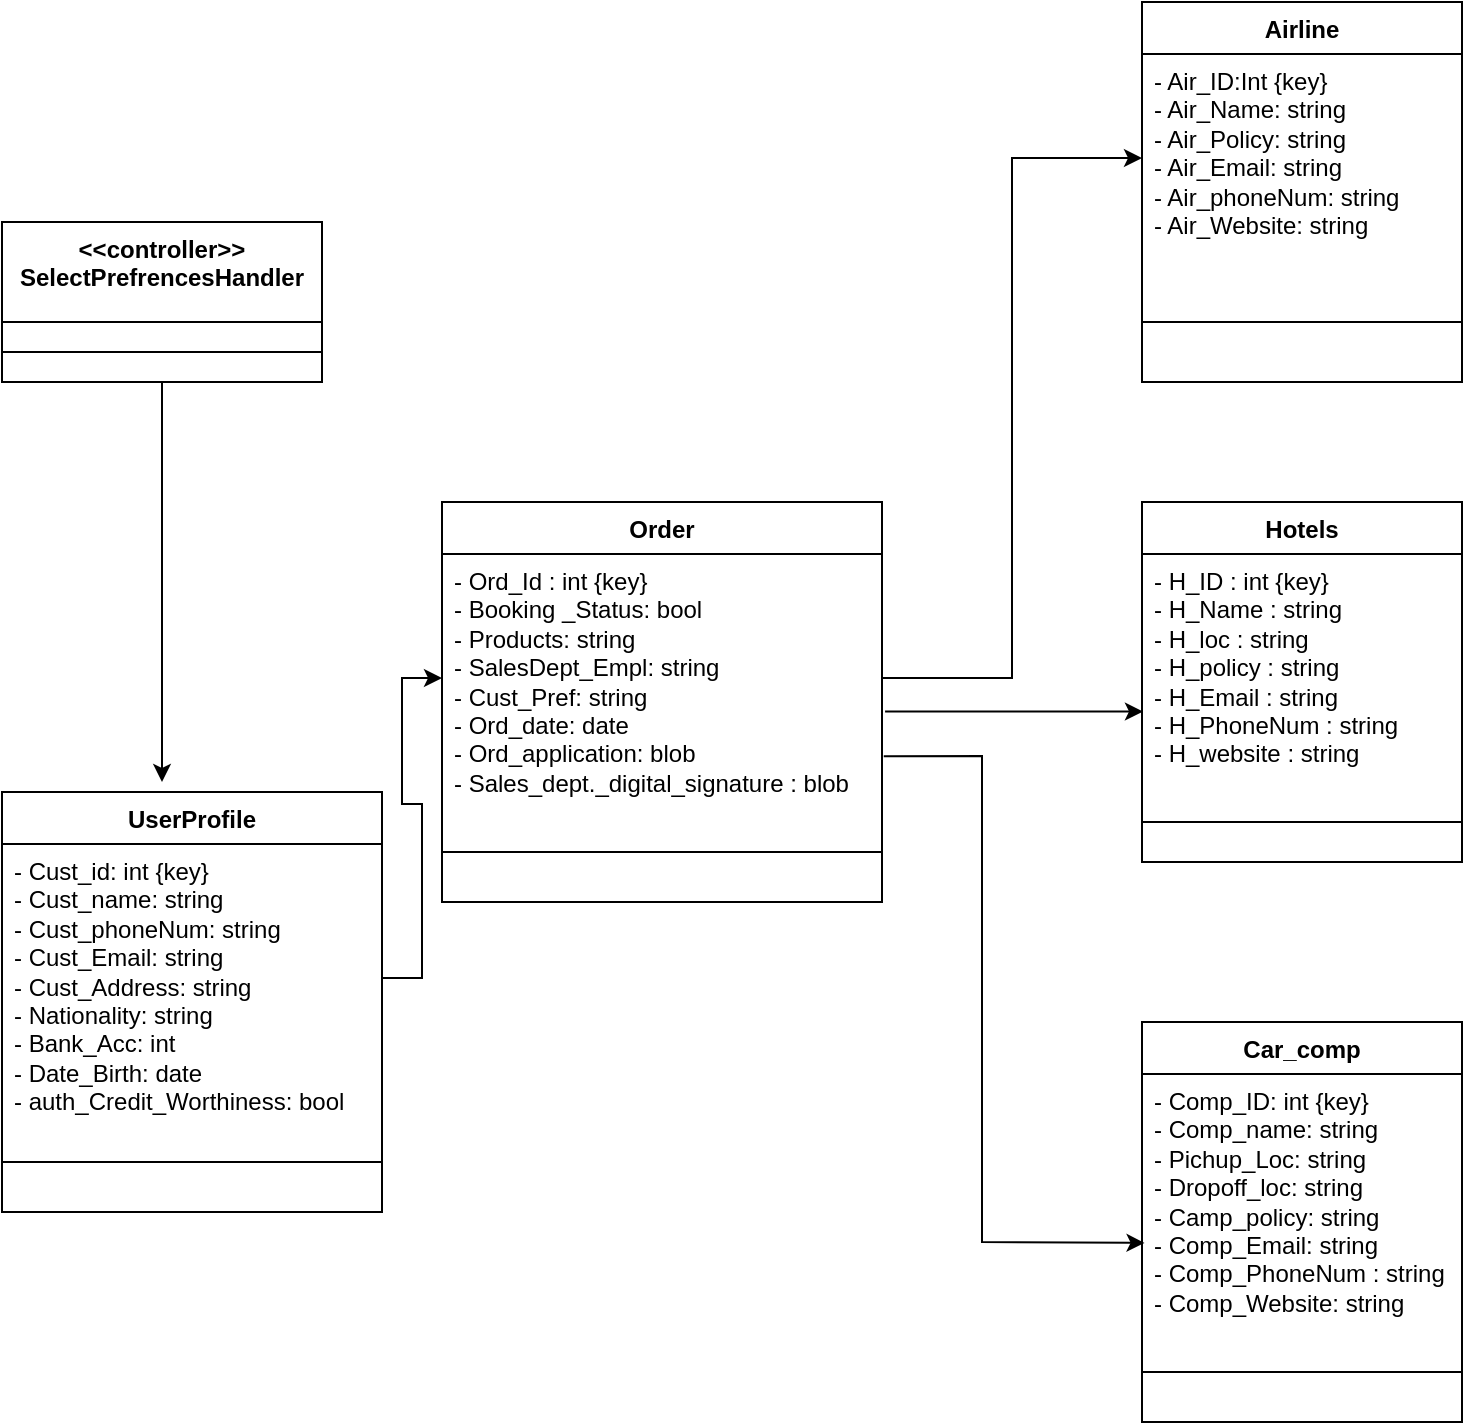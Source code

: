 <mxfile version="25.0.3">
  <diagram id="C5RBs43oDa-KdzZeNtuy" name="Page-1">
    <mxGraphModel dx="1290" dy="522" grid="1" gridSize="10" guides="1" tooltips="1" connect="1" arrows="1" fold="1" page="1" pageScale="1" pageWidth="827" pageHeight="1169" math="0" shadow="0">
      <root>
        <mxCell id="WIyWlLk6GJQsqaUBKTNV-0" />
        <mxCell id="WIyWlLk6GJQsqaUBKTNV-1" parent="WIyWlLk6GJQsqaUBKTNV-0" />
        <mxCell id="YtlHLcUOZUOOVo9SVOrg-0" value="Airline" style="swimlane;fontStyle=1;align=center;verticalAlign=top;childLayout=stackLayout;horizontal=1;startSize=26;horizontalStack=0;resizeParent=1;resizeParentMax=0;resizeLast=0;collapsible=1;marginBottom=0;whiteSpace=wrap;html=1;" vertex="1" parent="WIyWlLk6GJQsqaUBKTNV-1">
          <mxGeometry x="600" y="220" width="160" height="190" as="geometry" />
        </mxCell>
        <mxCell id="YtlHLcUOZUOOVo9SVOrg-1" value="&lt;span style=&quot;text-wrap-mode: nowrap;&quot;&gt;- Air_ID:Int {key}&lt;/span&gt;&lt;div style=&quot;text-wrap-mode: nowrap;&quot;&gt;- Air_Name: string&lt;/div&gt;&lt;div style=&quot;text-wrap-mode: nowrap;&quot;&gt;- Air_Policy: string&lt;/div&gt;&lt;div style=&quot;text-wrap-mode: nowrap;&quot;&gt;- Air_Email: string&lt;/div&gt;&lt;div style=&quot;text-wrap-mode: nowrap;&quot;&gt;- Air_phoneNum: string&lt;/div&gt;&lt;div style=&quot;text-wrap-mode: nowrap;&quot;&gt;- Air_Website: string&lt;/div&gt;" style="text;strokeColor=none;fillColor=none;align=left;verticalAlign=top;spacingLeft=4;spacingRight=4;overflow=hidden;rotatable=0;points=[[0,0.5],[1,0.5]];portConstraint=eastwest;whiteSpace=wrap;html=1;" vertex="1" parent="YtlHLcUOZUOOVo9SVOrg-0">
          <mxGeometry y="26" width="160" height="104" as="geometry" />
        </mxCell>
        <mxCell id="YtlHLcUOZUOOVo9SVOrg-2" value="" style="line;strokeWidth=1;fillColor=none;align=left;verticalAlign=middle;spacingTop=-1;spacingLeft=3;spacingRight=3;rotatable=0;labelPosition=right;points=[];portConstraint=eastwest;strokeColor=inherit;" vertex="1" parent="YtlHLcUOZUOOVo9SVOrg-0">
          <mxGeometry y="130" width="160" height="60" as="geometry" />
        </mxCell>
        <mxCell id="YtlHLcUOZUOOVo9SVOrg-3" value="Hotels" style="swimlane;fontStyle=1;align=center;verticalAlign=top;childLayout=stackLayout;horizontal=1;startSize=26;horizontalStack=0;resizeParent=1;resizeParentMax=0;resizeLast=0;collapsible=1;marginBottom=0;whiteSpace=wrap;html=1;" vertex="1" parent="WIyWlLk6GJQsqaUBKTNV-1">
          <mxGeometry x="600" y="470" width="160" height="180" as="geometry" />
        </mxCell>
        <mxCell id="YtlHLcUOZUOOVo9SVOrg-4" value="&lt;div style=&quot;text-wrap-mode: nowrap;&quot;&gt;- H_ID : int {key}&lt;/div&gt;&lt;div style=&quot;text-wrap-mode: nowrap;&quot;&gt;- H_Name : string&lt;/div&gt;&lt;div style=&quot;text-wrap-mode: nowrap;&quot;&gt;- H_loc : string&lt;/div&gt;&lt;div style=&quot;text-wrap-mode: nowrap;&quot;&gt;- H_policy : string&lt;/div&gt;&lt;div style=&quot;text-wrap-mode: nowrap;&quot;&gt;- H_Email : string&lt;/div&gt;&lt;div style=&quot;text-wrap-mode: nowrap;&quot;&gt;- H_PhoneNum : string&lt;/div&gt;&lt;div style=&quot;text-wrap-mode: nowrap;&quot;&gt;- H_website : string&lt;/div&gt;" style="text;strokeColor=none;fillColor=none;align=left;verticalAlign=top;spacingLeft=4;spacingRight=4;overflow=hidden;rotatable=0;points=[[0,0.5],[1,0.5]];portConstraint=eastwest;whiteSpace=wrap;html=1;" vertex="1" parent="YtlHLcUOZUOOVo9SVOrg-3">
          <mxGeometry y="26" width="160" height="114" as="geometry" />
        </mxCell>
        <mxCell id="YtlHLcUOZUOOVo9SVOrg-5" value="" style="line;strokeWidth=1;fillColor=none;align=left;verticalAlign=middle;spacingTop=-1;spacingLeft=3;spacingRight=3;rotatable=0;labelPosition=right;points=[];portConstraint=eastwest;strokeColor=inherit;" vertex="1" parent="YtlHLcUOZUOOVo9SVOrg-3">
          <mxGeometry y="140" width="160" height="40" as="geometry" />
        </mxCell>
        <mxCell id="YtlHLcUOZUOOVo9SVOrg-6" value="Car_comp&lt;div&gt;&lt;br&gt;&lt;/div&gt;" style="swimlane;fontStyle=1;align=center;verticalAlign=top;childLayout=stackLayout;horizontal=1;startSize=26;horizontalStack=0;resizeParent=1;resizeParentMax=0;resizeLast=0;collapsible=1;marginBottom=0;whiteSpace=wrap;html=1;" vertex="1" parent="WIyWlLk6GJQsqaUBKTNV-1">
          <mxGeometry x="600" y="730" width="160" height="200" as="geometry" />
        </mxCell>
        <mxCell id="YtlHLcUOZUOOVo9SVOrg-7" value="&lt;span style=&quot;background-color: initial;&quot;&gt;-&amp;nbsp;&lt;/span&gt;&lt;span style=&quot;background-color: initial; text-wrap-mode: nowrap;&quot;&gt;Comp_ID: int {key}&lt;/span&gt;&lt;div&gt;&lt;div style=&quot;text-wrap-mode: nowrap;&quot;&gt;- Comp_name: string&lt;/div&gt;&lt;div style=&quot;text-wrap-mode: nowrap;&quot;&gt;- Pichup_Loc: string&lt;/div&gt;&lt;div style=&quot;text-wrap-mode: nowrap;&quot;&gt;- Dropoff_loc: string&lt;/div&gt;&lt;div style=&quot;text-wrap-mode: nowrap;&quot;&gt;- Camp_policy: string&lt;/div&gt;&lt;div style=&quot;text-wrap-mode: nowrap;&quot;&gt;- Comp_Email: string&lt;/div&gt;&lt;div style=&quot;text-wrap-mode: nowrap;&quot;&gt;- Comp_PhoneNum : string&lt;/div&gt;&lt;div style=&quot;text-wrap-mode: nowrap;&quot;&gt;- Comp_Website: string&lt;/div&gt;&lt;/div&gt;&lt;div&gt;&lt;br&gt;&lt;/div&gt;" style="text;strokeColor=none;fillColor=none;align=left;verticalAlign=top;spacingLeft=4;spacingRight=4;overflow=hidden;rotatable=0;points=[[0,0.5],[1,0.5]];portConstraint=eastwest;whiteSpace=wrap;html=1;" vertex="1" parent="YtlHLcUOZUOOVo9SVOrg-6">
          <mxGeometry y="26" width="160" height="124" as="geometry" />
        </mxCell>
        <mxCell id="YtlHLcUOZUOOVo9SVOrg-8" value="" style="line;strokeWidth=1;fillColor=none;align=left;verticalAlign=middle;spacingTop=-1;spacingLeft=3;spacingRight=3;rotatable=0;labelPosition=right;points=[];portConstraint=eastwest;strokeColor=inherit;" vertex="1" parent="YtlHLcUOZUOOVo9SVOrg-6">
          <mxGeometry y="150" width="160" height="50" as="geometry" />
        </mxCell>
        <mxCell id="YtlHLcUOZUOOVo9SVOrg-9" value="UserProfile" style="swimlane;fontStyle=1;align=center;verticalAlign=top;childLayout=stackLayout;horizontal=1;startSize=26;horizontalStack=0;resizeParent=1;resizeParentMax=0;resizeLast=0;collapsible=1;marginBottom=0;whiteSpace=wrap;html=1;" vertex="1" parent="WIyWlLk6GJQsqaUBKTNV-1">
          <mxGeometry x="30" y="615" width="190" height="210" as="geometry" />
        </mxCell>
        <mxCell id="YtlHLcUOZUOOVo9SVOrg-10" value="- Cust_id: int {key}&lt;div&gt;- Cust_name: string&lt;/div&gt;&lt;div&gt;- Cust_phoneNum: string&lt;/div&gt;&lt;div&gt;- Cust_Email: string&lt;/div&gt;&lt;div&gt;- Cust_Address: string&lt;/div&gt;&lt;div&gt;- Nationality: string&lt;/div&gt;&lt;div&gt;- Bank_Acc: int&lt;/div&gt;&lt;div&gt;- Date_Birth: date&lt;/div&gt;&lt;div&gt;- auth_Credit_Worthiness: bool&lt;/div&gt;&lt;div&gt;&lt;br style=&quot;text-align: center;&quot;&gt;&lt;/div&gt;" style="text;strokeColor=none;fillColor=none;align=left;verticalAlign=top;spacingLeft=4;spacingRight=4;overflow=hidden;rotatable=0;points=[[0,0.5],[1,0.5]];portConstraint=eastwest;whiteSpace=wrap;html=1;" vertex="1" parent="YtlHLcUOZUOOVo9SVOrg-9">
          <mxGeometry y="26" width="190" height="134" as="geometry" />
        </mxCell>
        <mxCell id="YtlHLcUOZUOOVo9SVOrg-11" value="" style="line;strokeWidth=1;fillColor=none;align=left;verticalAlign=middle;spacingTop=-1;spacingLeft=3;spacingRight=3;rotatable=0;labelPosition=right;points=[];portConstraint=eastwest;strokeColor=inherit;" vertex="1" parent="YtlHLcUOZUOOVo9SVOrg-9">
          <mxGeometry y="160" width="190" height="50" as="geometry" />
        </mxCell>
        <mxCell id="YtlHLcUOZUOOVo9SVOrg-12" value="Order" style="swimlane;fontStyle=1;align=center;verticalAlign=top;childLayout=stackLayout;horizontal=1;startSize=26;horizontalStack=0;resizeParent=1;resizeParentMax=0;resizeLast=0;collapsible=1;marginBottom=0;whiteSpace=wrap;html=1;" vertex="1" parent="WIyWlLk6GJQsqaUBKTNV-1">
          <mxGeometry x="250" y="470" width="220" height="200" as="geometry" />
        </mxCell>
        <mxCell id="YtlHLcUOZUOOVo9SVOrg-13" value="&lt;span style=&quot;text-wrap-mode: nowrap;&quot;&gt;- Ord_Id : int {key}&lt;/span&gt;&lt;div style=&quot;text-wrap-mode: nowrap;&quot;&gt;- Booking _Status: bool&lt;/div&gt;&lt;div style=&quot;text-wrap-mode: nowrap;&quot;&gt;- Products: string&lt;/div&gt;&lt;div style=&quot;text-wrap-mode: nowrap;&quot;&gt;- SalesDept_Empl: string&lt;/div&gt;&lt;div style=&quot;text-wrap-mode: nowrap;&quot;&gt;- Cust_Pref: string&lt;/div&gt;&lt;div style=&quot;text-wrap-mode: nowrap;&quot;&gt;- Ord_date: date&lt;/div&gt;&lt;div style=&quot;text-wrap-mode: nowrap;&quot;&gt;- Ord_application: blob&lt;/div&gt;&lt;div style=&quot;text-wrap-mode: nowrap;&quot;&gt;- Sales_dept._digital_signature : blob&lt;/div&gt;" style="text;strokeColor=none;fillColor=none;align=left;verticalAlign=top;spacingLeft=4;spacingRight=4;overflow=hidden;rotatable=0;points=[[0,0.5],[1,0.5]];portConstraint=eastwest;whiteSpace=wrap;html=1;" vertex="1" parent="YtlHLcUOZUOOVo9SVOrg-12">
          <mxGeometry y="26" width="220" height="124" as="geometry" />
        </mxCell>
        <mxCell id="YtlHLcUOZUOOVo9SVOrg-14" value="" style="line;strokeWidth=1;fillColor=none;align=left;verticalAlign=middle;spacingTop=-1;spacingLeft=3;spacingRight=3;rotatable=0;labelPosition=right;points=[];portConstraint=eastwest;strokeColor=inherit;" vertex="1" parent="YtlHLcUOZUOOVo9SVOrg-12">
          <mxGeometry y="150" width="220" height="50" as="geometry" />
        </mxCell>
        <mxCell id="YtlHLcUOZUOOVo9SVOrg-15" style="edgeStyle=orthogonalEdgeStyle;rounded=0;orthogonalLoop=1;jettySize=auto;html=1;entryX=0;entryY=0.5;entryDx=0;entryDy=0;" edge="1" parent="WIyWlLk6GJQsqaUBKTNV-1" source="YtlHLcUOZUOOVo9SVOrg-10" target="YtlHLcUOZUOOVo9SVOrg-13">
          <mxGeometry relative="1" as="geometry" />
        </mxCell>
        <mxCell id="YtlHLcUOZUOOVo9SVOrg-22" style="edgeStyle=orthogonalEdgeStyle;rounded=0;orthogonalLoop=1;jettySize=auto;html=1;" edge="1" parent="WIyWlLk6GJQsqaUBKTNV-1" source="YtlHLcUOZUOOVo9SVOrg-20">
          <mxGeometry relative="1" as="geometry">
            <mxPoint x="110" y="610" as="targetPoint" />
          </mxGeometry>
        </mxCell>
        <mxCell id="YtlHLcUOZUOOVo9SVOrg-20" value="&lt;div&gt;&amp;lt;&amp;lt;controller&amp;gt;&amp;gt;&lt;/div&gt;SelectPrefrencesHandler" style="swimlane;fontStyle=1;align=center;verticalAlign=top;childLayout=stackLayout;horizontal=1;startSize=50;horizontalStack=0;resizeParent=1;resizeParentMax=0;resizeLast=0;collapsible=1;marginBottom=0;whiteSpace=wrap;html=1;" vertex="1" parent="WIyWlLk6GJQsqaUBKTNV-1">
          <mxGeometry x="30" y="330" width="160" height="80" as="geometry" />
        </mxCell>
        <mxCell id="YtlHLcUOZUOOVo9SVOrg-21" value="" style="line;strokeWidth=1;fillColor=none;align=left;verticalAlign=middle;spacingTop=-1;spacingLeft=3;spacingRight=3;rotatable=0;labelPosition=right;points=[];portConstraint=eastwest;strokeColor=inherit;" vertex="1" parent="YtlHLcUOZUOOVo9SVOrg-20">
          <mxGeometry y="50" width="160" height="30" as="geometry" />
        </mxCell>
        <mxCell id="YtlHLcUOZUOOVo9SVOrg-23" style="edgeStyle=orthogonalEdgeStyle;rounded=0;orthogonalLoop=1;jettySize=auto;html=1;entryX=0;entryY=0.5;entryDx=0;entryDy=0;" edge="1" parent="WIyWlLk6GJQsqaUBKTNV-1" source="YtlHLcUOZUOOVo9SVOrg-13" target="YtlHLcUOZUOOVo9SVOrg-1">
          <mxGeometry relative="1" as="geometry" />
        </mxCell>
        <mxCell id="YtlHLcUOZUOOVo9SVOrg-25" value="" style="endArrow=classic;html=1;rounded=0;exitX=1.004;exitY=0.816;exitDx=0;exitDy=0;exitPerimeter=0;entryX=0.008;entryY=0.681;entryDx=0;entryDy=0;entryPerimeter=0;" edge="1" parent="WIyWlLk6GJQsqaUBKTNV-1" source="YtlHLcUOZUOOVo9SVOrg-13" target="YtlHLcUOZUOOVo9SVOrg-7">
          <mxGeometry width="50" height="50" relative="1" as="geometry">
            <mxPoint x="570" y="705" as="sourcePoint" />
            <mxPoint x="520" y="930" as="targetPoint" />
            <Array as="points">
              <mxPoint x="520" y="597" />
              <mxPoint x="520" y="840" />
            </Array>
          </mxGeometry>
        </mxCell>
        <mxCell id="YtlHLcUOZUOOVo9SVOrg-27" value="" style="endArrow=classic;html=1;rounded=0;exitX=1.007;exitY=0.635;exitDx=0;exitDy=0;exitPerimeter=0;entryX=0.003;entryY=0.691;entryDx=0;entryDy=0;entryPerimeter=0;" edge="1" parent="WIyWlLk6GJQsqaUBKTNV-1" source="YtlHLcUOZUOOVo9SVOrg-13" target="YtlHLcUOZUOOVo9SVOrg-4">
          <mxGeometry width="50" height="50" relative="1" as="geometry">
            <mxPoint x="390" y="680" as="sourcePoint" />
            <mxPoint x="440" y="630" as="targetPoint" />
          </mxGeometry>
        </mxCell>
      </root>
    </mxGraphModel>
  </diagram>
</mxfile>
